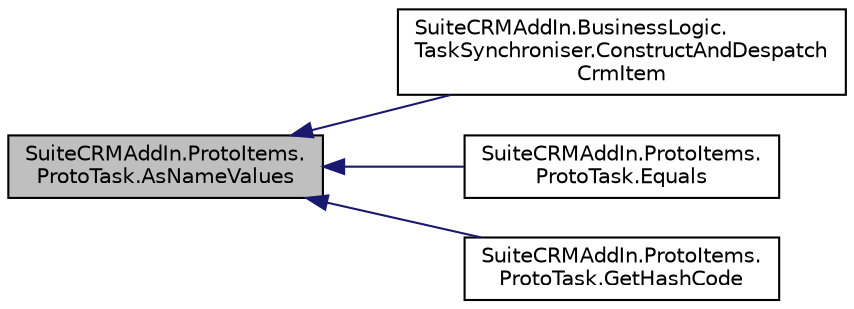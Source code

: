 digraph "SuiteCRMAddIn.ProtoItems.ProtoTask.AsNameValues"
{
  edge [fontname="Helvetica",fontsize="10",labelfontname="Helvetica",labelfontsize="10"];
  node [fontname="Helvetica",fontsize="10",shape=record];
  rankdir="LR";
  Node7 [label="SuiteCRMAddIn.ProtoItems.\lProtoTask.AsNameValues",height=0.2,width=0.4,color="black", fillcolor="grey75", style="filled", fontcolor="black"];
  Node7 -> Node8 [dir="back",color="midnightblue",fontsize="10",style="solid",fontname="Helvetica"];
  Node8 [label="SuiteCRMAddIn.BusinessLogic.\lTaskSynchroniser.ConstructAndDespatch\lCrmItem",height=0.2,width=0.4,color="black", fillcolor="white", style="filled",URL="$class_suite_c_r_m_add_in_1_1_business_logic_1_1_task_synchroniser.html#ad265cd4e1c475793236468325a43f1e4",tooltip="Construct a JSON packet representing the Outlook item of this sync state, and despatch it to CRM..."];
  Node7 -> Node9 [dir="back",color="midnightblue",fontsize="10",style="solid",fontname="Helvetica"];
  Node9 [label="SuiteCRMAddIn.ProtoItems.\lProtoTask.Equals",height=0.2,width=0.4,color="black", fillcolor="white", style="filled",URL="$class_suite_c_r_m_add_in_1_1_proto_items_1_1_proto_task.html#a2b1bdedb419b72c23c54796b65c7b0e6",tooltip="True if other is also a ProtoTask I have identically the same content as other. "];
  Node7 -> Node10 [dir="back",color="midnightblue",fontsize="10",style="solid",fontname="Helvetica"];
  Node10 [label="SuiteCRMAddIn.ProtoItems.\lProtoTask.GetHashCode",height=0.2,width=0.4,color="black", fillcolor="white", style="filled",URL="$class_suite_c_r_m_add_in_1_1_proto_items_1_1_proto_task.html#ae0cfb00032214ff9e0b3a8280e3b93bf",tooltip="I&#39;m very like a dictionary constructed from my names/values, but not quite. "];
}
